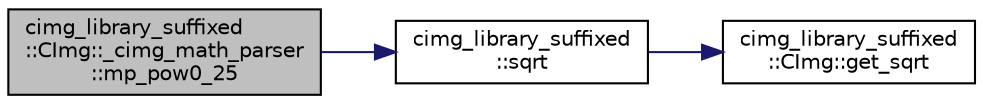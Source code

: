 digraph "cimg_library_suffixed::CImg::_cimg_math_parser::mp_pow0_25"
{
  edge [fontname="Helvetica",fontsize="10",labelfontname="Helvetica",labelfontsize="10"];
  node [fontname="Helvetica",fontsize="10",shape=record];
  rankdir="LR";
  Node920 [label="cimg_library_suffixed\l::CImg::_cimg_math_parser\l::mp_pow0_25",height=0.2,width=0.4,color="black", fillcolor="grey75", style="filled", fontcolor="black"];
  Node920 -> Node921 [color="midnightblue",fontsize="10",style="solid",fontname="Helvetica"];
  Node921 [label="cimg_library_suffixed\l::sqrt",height=0.2,width=0.4,color="black", fillcolor="white", style="filled",URL="$namespacecimg__library__suffixed.html#a00d0fd9a21d8d5e8a9fa4033593e6acf"];
  Node921 -> Node922 [color="midnightblue",fontsize="10",style="solid",fontname="Helvetica"];
  Node922 [label="cimg_library_suffixed\l::CImg::get_sqrt",height=0.2,width=0.4,color="black", fillcolor="white", style="filled",URL="$structcimg__library__suffixed_1_1_c_img.html#a550cfc014f80c68359d3b55a0d3803b9",tooltip="Compute the square root of each pixel value . "];
}
